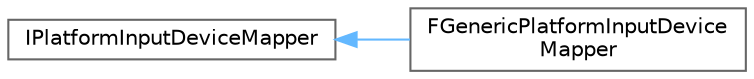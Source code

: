 digraph "Graphical Class Hierarchy"
{
 // INTERACTIVE_SVG=YES
 // LATEX_PDF_SIZE
  bgcolor="transparent";
  edge [fontname=Helvetica,fontsize=10,labelfontname=Helvetica,labelfontsize=10];
  node [fontname=Helvetica,fontsize=10,shape=box,height=0.2,width=0.4];
  rankdir="LR";
  Node0 [id="Node000000",label="IPlatformInputDeviceMapper",height=0.2,width=0.4,color="grey40", fillcolor="white", style="filled",URL="$dc/da7/classIPlatformInputDeviceMapper.html",tooltip="Base class to private a mapping of Platform Users (FPlatformUserID) to their associated available inp..."];
  Node0 -> Node1 [id="edge5560_Node000000_Node000001",dir="back",color="steelblue1",style="solid",tooltip=" "];
  Node1 [id="Node000001",label="FGenericPlatformInputDevice\lMapper",height=0.2,width=0.4,color="grey40", fillcolor="white", style="filled",URL="$d6/d2d/classFGenericPlatformInputDeviceMapper.html",tooltip="Generic implementation of the IPlatformInputDeviceMapper."];
}
